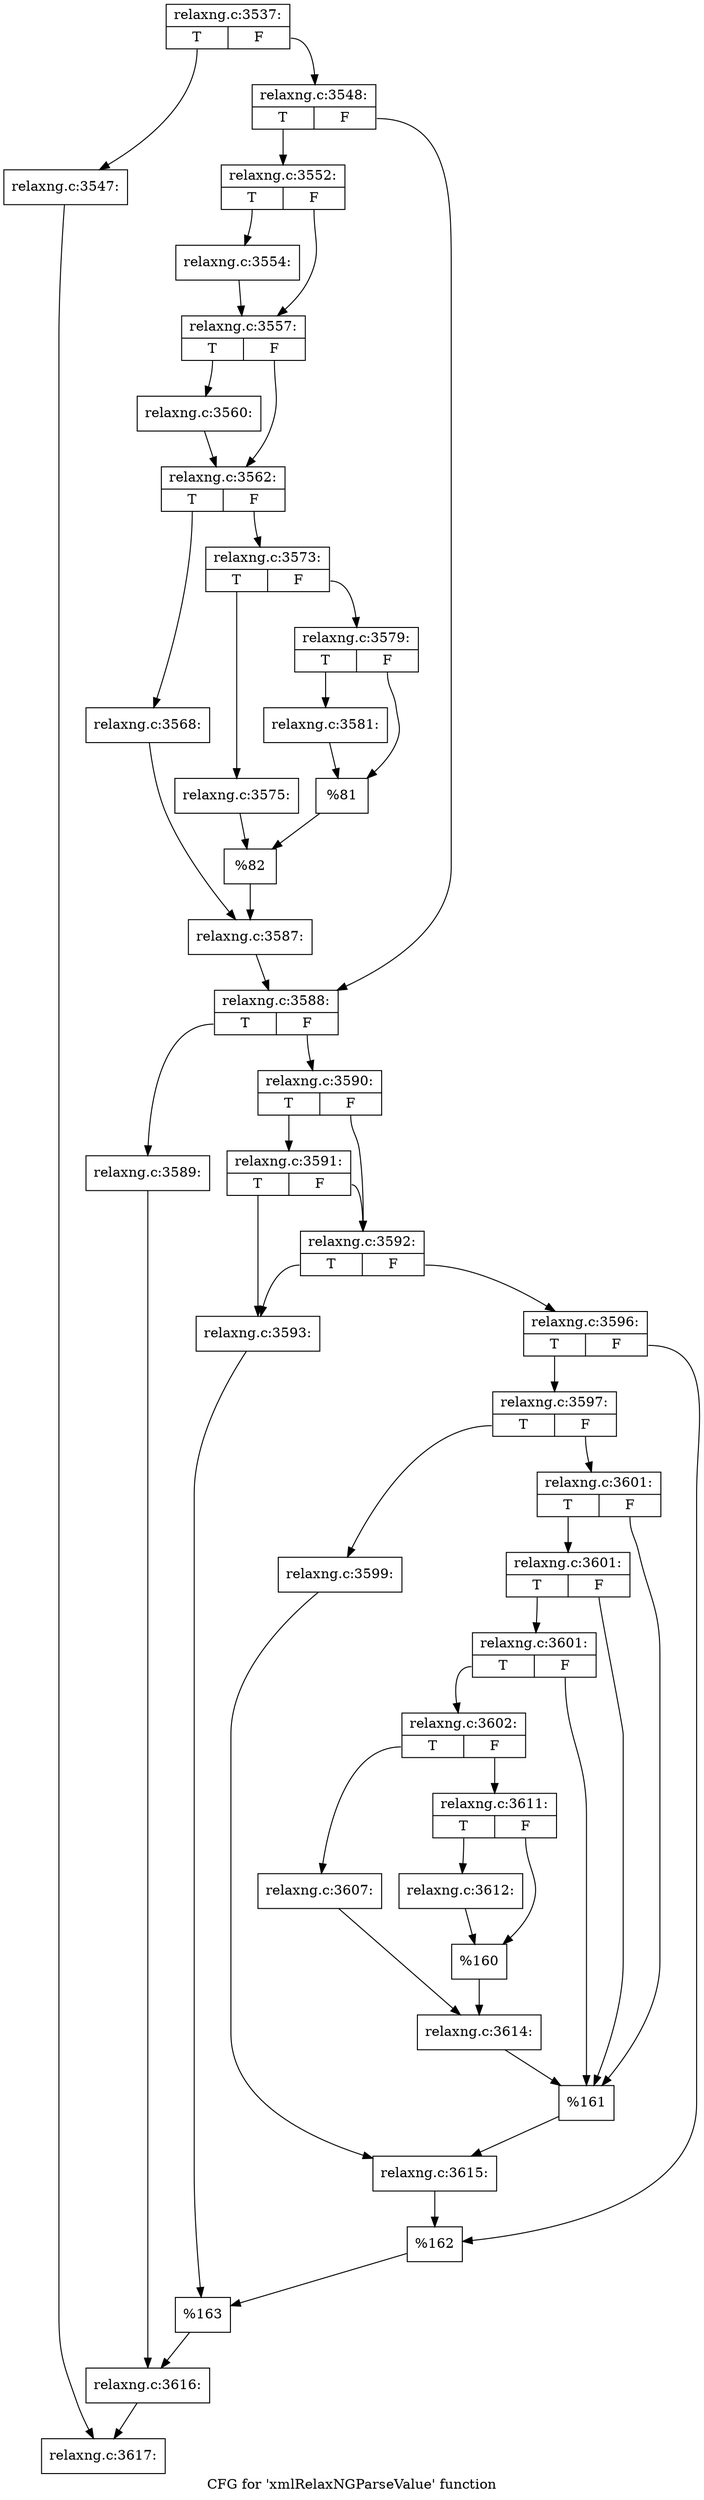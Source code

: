 digraph "CFG for 'xmlRelaxNGParseValue' function" {
	label="CFG for 'xmlRelaxNGParseValue' function";

	Node0x555e9c472510 [shape=record,label="{relaxng.c:3537:|{<s0>T|<s1>F}}"];
	Node0x555e9c472510:s0 -> Node0x555e9c47bbd0;
	Node0x555e9c472510:s1 -> Node0x555e9c47bc20;
	Node0x555e9c47bbd0 [shape=record,label="{relaxng.c:3547:}"];
	Node0x555e9c47bbd0 -> Node0x555e9c472560;
	Node0x555e9c47bc20 [shape=record,label="{relaxng.c:3548:|{<s0>T|<s1>F}}"];
	Node0x555e9c47bc20:s0 -> Node0x555e9c47c420;
	Node0x555e9c47bc20:s1 -> Node0x555e9c47c470;
	Node0x555e9c47c420 [shape=record,label="{relaxng.c:3552:|{<s0>T|<s1>F}}"];
	Node0x555e9c47c420:s0 -> Node0x555e9c47c920;
	Node0x555e9c47c420:s1 -> Node0x555e9c47c970;
	Node0x555e9c47c920 [shape=record,label="{relaxng.c:3554:}"];
	Node0x555e9c47c920 -> Node0x555e9c47c970;
	Node0x555e9c47c970 [shape=record,label="{relaxng.c:3557:|{<s0>T|<s1>F}}"];
	Node0x555e9c47c970:s0 -> Node0x555e9c47d680;
	Node0x555e9c47c970:s1 -> Node0x555e9c47d6d0;
	Node0x555e9c47d680 [shape=record,label="{relaxng.c:3560:}"];
	Node0x555e9c47d680 -> Node0x555e9c47d6d0;
	Node0x555e9c47d6d0 [shape=record,label="{relaxng.c:3562:|{<s0>T|<s1>F}}"];
	Node0x555e9c47d6d0:s0 -> Node0x555e9c47e4f0;
	Node0x555e9c47d6d0:s1 -> Node0x555e9c47e590;
	Node0x555e9c47e4f0 [shape=record,label="{relaxng.c:3568:}"];
	Node0x555e9c47e4f0 -> Node0x555e9c47e540;
	Node0x555e9c47e590 [shape=record,label="{relaxng.c:3573:|{<s0>T|<s1>F}}"];
	Node0x555e9c47e590:s0 -> Node0x555e9c47f2d0;
	Node0x555e9c47e590:s1 -> Node0x555e9c47f370;
	Node0x555e9c47f2d0 [shape=record,label="{relaxng.c:3575:}"];
	Node0x555e9c47f2d0 -> Node0x555e9c47f320;
	Node0x555e9c47f370 [shape=record,label="{relaxng.c:3579:|{<s0>T|<s1>F}}"];
	Node0x555e9c47f370:s0 -> Node0x555e9c480360;
	Node0x555e9c47f370:s1 -> Node0x555e9c4803b0;
	Node0x555e9c480360 [shape=record,label="{relaxng.c:3581:}"];
	Node0x555e9c480360 -> Node0x555e9c4803b0;
	Node0x555e9c4803b0 [shape=record,label="{%81}"];
	Node0x555e9c4803b0 -> Node0x555e9c47f320;
	Node0x555e9c47f320 [shape=record,label="{%82}"];
	Node0x555e9c47f320 -> Node0x555e9c47e540;
	Node0x555e9c47e540 [shape=record,label="{relaxng.c:3587:}"];
	Node0x555e9c47e540 -> Node0x555e9c47c470;
	Node0x555e9c47c470 [shape=record,label="{relaxng.c:3588:|{<s0>T|<s1>F}}"];
	Node0x555e9c47c470:s0 -> Node0x555e9c480fd0;
	Node0x555e9c47c470:s1 -> Node0x555e9c481070;
	Node0x555e9c480fd0 [shape=record,label="{relaxng.c:3589:}"];
	Node0x555e9c480fd0 -> Node0x555e9c481020;
	Node0x555e9c481070 [shape=record,label="{relaxng.c:3590:|{<s0>T|<s1>F}}"];
	Node0x555e9c481070:s0 -> Node0x555e9c481a60;
	Node0x555e9c481070:s1 -> Node0x555e9c4819e0;
	Node0x555e9c481a60 [shape=record,label="{relaxng.c:3591:|{<s0>T|<s1>F}}"];
	Node0x555e9c481a60:s0 -> Node0x555e9c4818f0;
	Node0x555e9c481a60:s1 -> Node0x555e9c4819e0;
	Node0x555e9c4819e0 [shape=record,label="{relaxng.c:3592:|{<s0>T|<s1>F}}"];
	Node0x555e9c4819e0:s0 -> Node0x555e9c4818f0;
	Node0x555e9c4819e0:s1 -> Node0x555e9c481990;
	Node0x555e9c4818f0 [shape=record,label="{relaxng.c:3593:}"];
	Node0x555e9c4818f0 -> Node0x555e9c481940;
	Node0x555e9c481990 [shape=record,label="{relaxng.c:3596:|{<s0>T|<s1>F}}"];
	Node0x555e9c481990:s0 -> Node0x555e9c482ee0;
	Node0x555e9c481990:s1 -> Node0x555e9c482f30;
	Node0x555e9c482ee0 [shape=record,label="{relaxng.c:3597:|{<s0>T|<s1>F}}"];
	Node0x555e9c482ee0:s0 -> Node0x555e9c4835f0;
	Node0x555e9c482ee0:s1 -> Node0x555e9c483690;
	Node0x555e9c4835f0 [shape=record,label="{relaxng.c:3599:}"];
	Node0x555e9c4835f0 -> Node0x555e9c483640;
	Node0x555e9c483690 [shape=record,label="{relaxng.c:3601:|{<s0>T|<s1>F}}"];
	Node0x555e9c483690:s0 -> Node0x555e9c484200;
	Node0x555e9c483690:s1 -> Node0x555e9c484130;
	Node0x555e9c484200 [shape=record,label="{relaxng.c:3601:|{<s0>T|<s1>F}}"];
	Node0x555e9c484200:s0 -> Node0x555e9c484180;
	Node0x555e9c484200:s1 -> Node0x555e9c484130;
	Node0x555e9c484180 [shape=record,label="{relaxng.c:3601:|{<s0>T|<s1>F}}"];
	Node0x555e9c484180:s0 -> Node0x555e9c4840e0;
	Node0x555e9c484180:s1 -> Node0x555e9c484130;
	Node0x555e9c4840e0 [shape=record,label="{relaxng.c:3602:|{<s0>T|<s1>F}}"];
	Node0x555e9c4840e0:s0 -> Node0x555e9c485800;
	Node0x555e9c4840e0:s1 -> Node0x555e9c4858a0;
	Node0x555e9c485800 [shape=record,label="{relaxng.c:3607:}"];
	Node0x555e9c485800 -> Node0x555e9c485850;
	Node0x555e9c4858a0 [shape=record,label="{relaxng.c:3611:|{<s0>T|<s1>F}}"];
	Node0x555e9c4858a0:s0 -> Node0x555e9c486560;
	Node0x555e9c4858a0:s1 -> Node0x555e9c4865b0;
	Node0x555e9c486560 [shape=record,label="{relaxng.c:3612:}"];
	Node0x555e9c486560 -> Node0x555e9c4865b0;
	Node0x555e9c4865b0 [shape=record,label="{%160}"];
	Node0x555e9c4865b0 -> Node0x555e9c485850;
	Node0x555e9c485850 [shape=record,label="{relaxng.c:3614:}"];
	Node0x555e9c485850 -> Node0x555e9c484130;
	Node0x555e9c484130 [shape=record,label="{%161}"];
	Node0x555e9c484130 -> Node0x555e9c483640;
	Node0x555e9c483640 [shape=record,label="{relaxng.c:3615:}"];
	Node0x555e9c483640 -> Node0x555e9c482f30;
	Node0x555e9c482f30 [shape=record,label="{%162}"];
	Node0x555e9c482f30 -> Node0x555e9c481940;
	Node0x555e9c481940 [shape=record,label="{%163}"];
	Node0x555e9c481940 -> Node0x555e9c481020;
	Node0x555e9c481020 [shape=record,label="{relaxng.c:3616:}"];
	Node0x555e9c481020 -> Node0x555e9c472560;
	Node0x555e9c472560 [shape=record,label="{relaxng.c:3617:}"];
}
